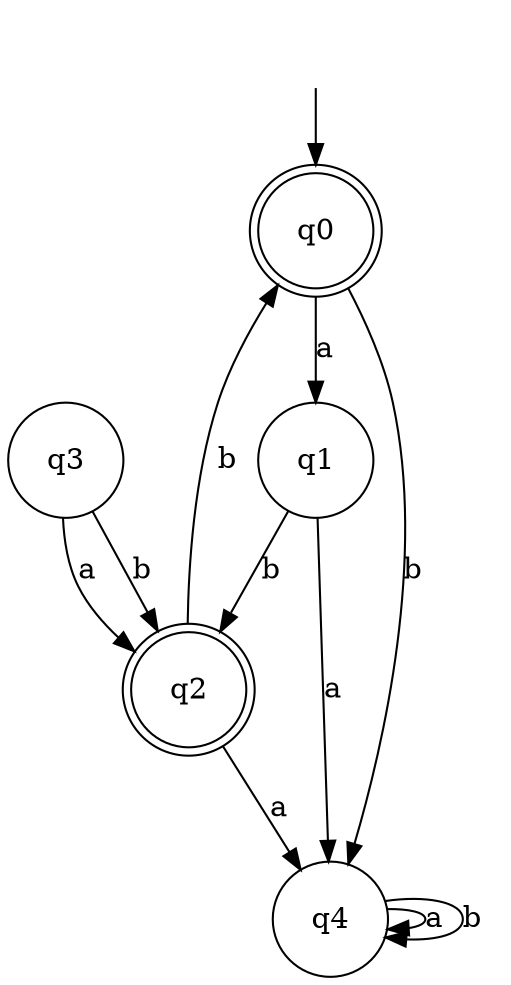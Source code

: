 digraph Automaton {

q4 [shape = circle, label=<<TABLE BORDER="0" CELLBORDER="0" CELLSPACING="0"><TR><TD>q4</TD></TR></TABLE>>];

q3 [shape = circle, label=<<TABLE BORDER="0" CELLBORDER="0" CELLSPACING="0"><TR><TD>q3</TD></TR></TABLE>>];

q0 [shape = doublecircle, label=<<TABLE BORDER="0" CELLBORDER="0" CELLSPACING="0"><TR><TD>q0</TD></TR></TABLE>>];

_nil [style = invis, label=<<TABLE BORDER="0" CELLBORDER="" CELLSPACING="0"><TR><TD>_nil</TD></TR></TABLE>>];

q2 [shape = doublecircle, label=<<TABLE BORDER="0" CELLBORDER="0" CELLSPACING="0"><TR><TD>q2</TD></TR></TABLE>>];

q1 [shape = circle, label=<<TABLE BORDER="0" CELLBORDER="0" CELLSPACING="0"><TR><TD>q1</TD></TR></TABLE>>];

q4->q4 [label="a"];

q4->q4 [label="b"];

q3->q2 [label="a"];

q3->q2 [label="b"];

_nil -> q0 [];

q2->q0 [label="b"];

q1->q2 [label="b"];

q2->q4 [label="a"];

q0->q1 [label="a"];

q0->q4 [label="b"];

q1->q4 [label="a"];

}
